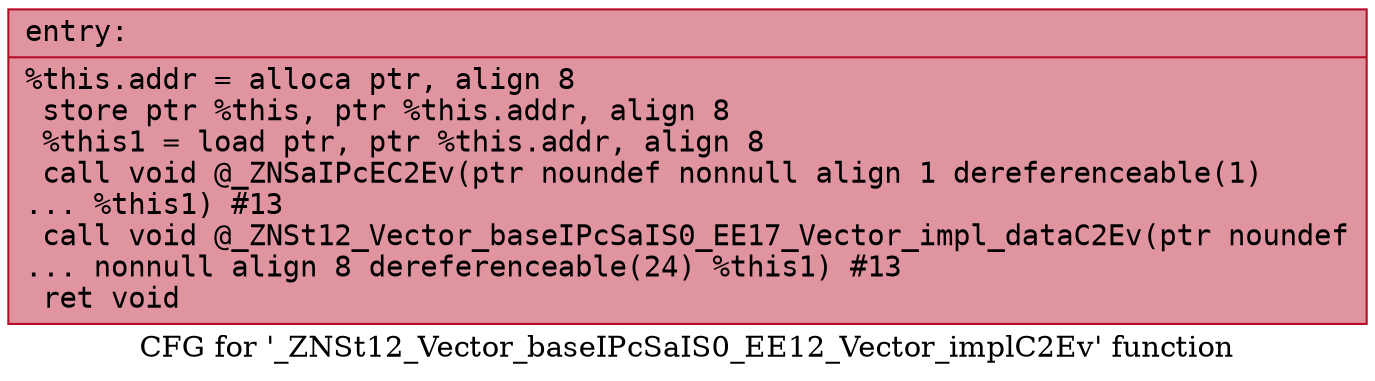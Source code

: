digraph "CFG for '_ZNSt12_Vector_baseIPcSaIS0_EE12_Vector_implC2Ev' function" {
	label="CFG for '_ZNSt12_Vector_baseIPcSaIS0_EE12_Vector_implC2Ev' function";

	Node0x565291d389a0 [shape=record,color="#b70d28ff", style=filled, fillcolor="#b70d2870" fontname="Courier",label="{entry:\l|  %this.addr = alloca ptr, align 8\l  store ptr %this, ptr %this.addr, align 8\l  %this1 = load ptr, ptr %this.addr, align 8\l  call void @_ZNSaIPcEC2Ev(ptr noundef nonnull align 1 dereferenceable(1)\l... %this1) #13\l  call void @_ZNSt12_Vector_baseIPcSaIS0_EE17_Vector_impl_dataC2Ev(ptr noundef\l... nonnull align 8 dereferenceable(24) %this1) #13\l  ret void\l}"];
}
